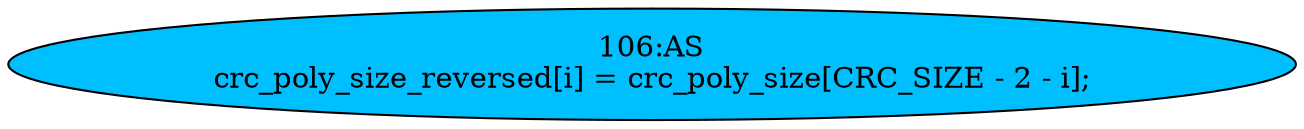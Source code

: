 strict digraph "" {
	node [label="\N"];
	"106:AS"	 [ast="<pyverilog.vparser.ast.Assign object at 0x7f8c93cf5610>",
		def_var="['crc_poly_size_reversed']",
		fillcolor=deepskyblue,
		label="106:AS
crc_poly_size_reversed[i] = crc_poly_size[CRC_SIZE - 2 - i];",
		statements="[]",
		style=filled,
		typ=Assign,
		use_var="['crc_poly_size', 'i']"];
}
